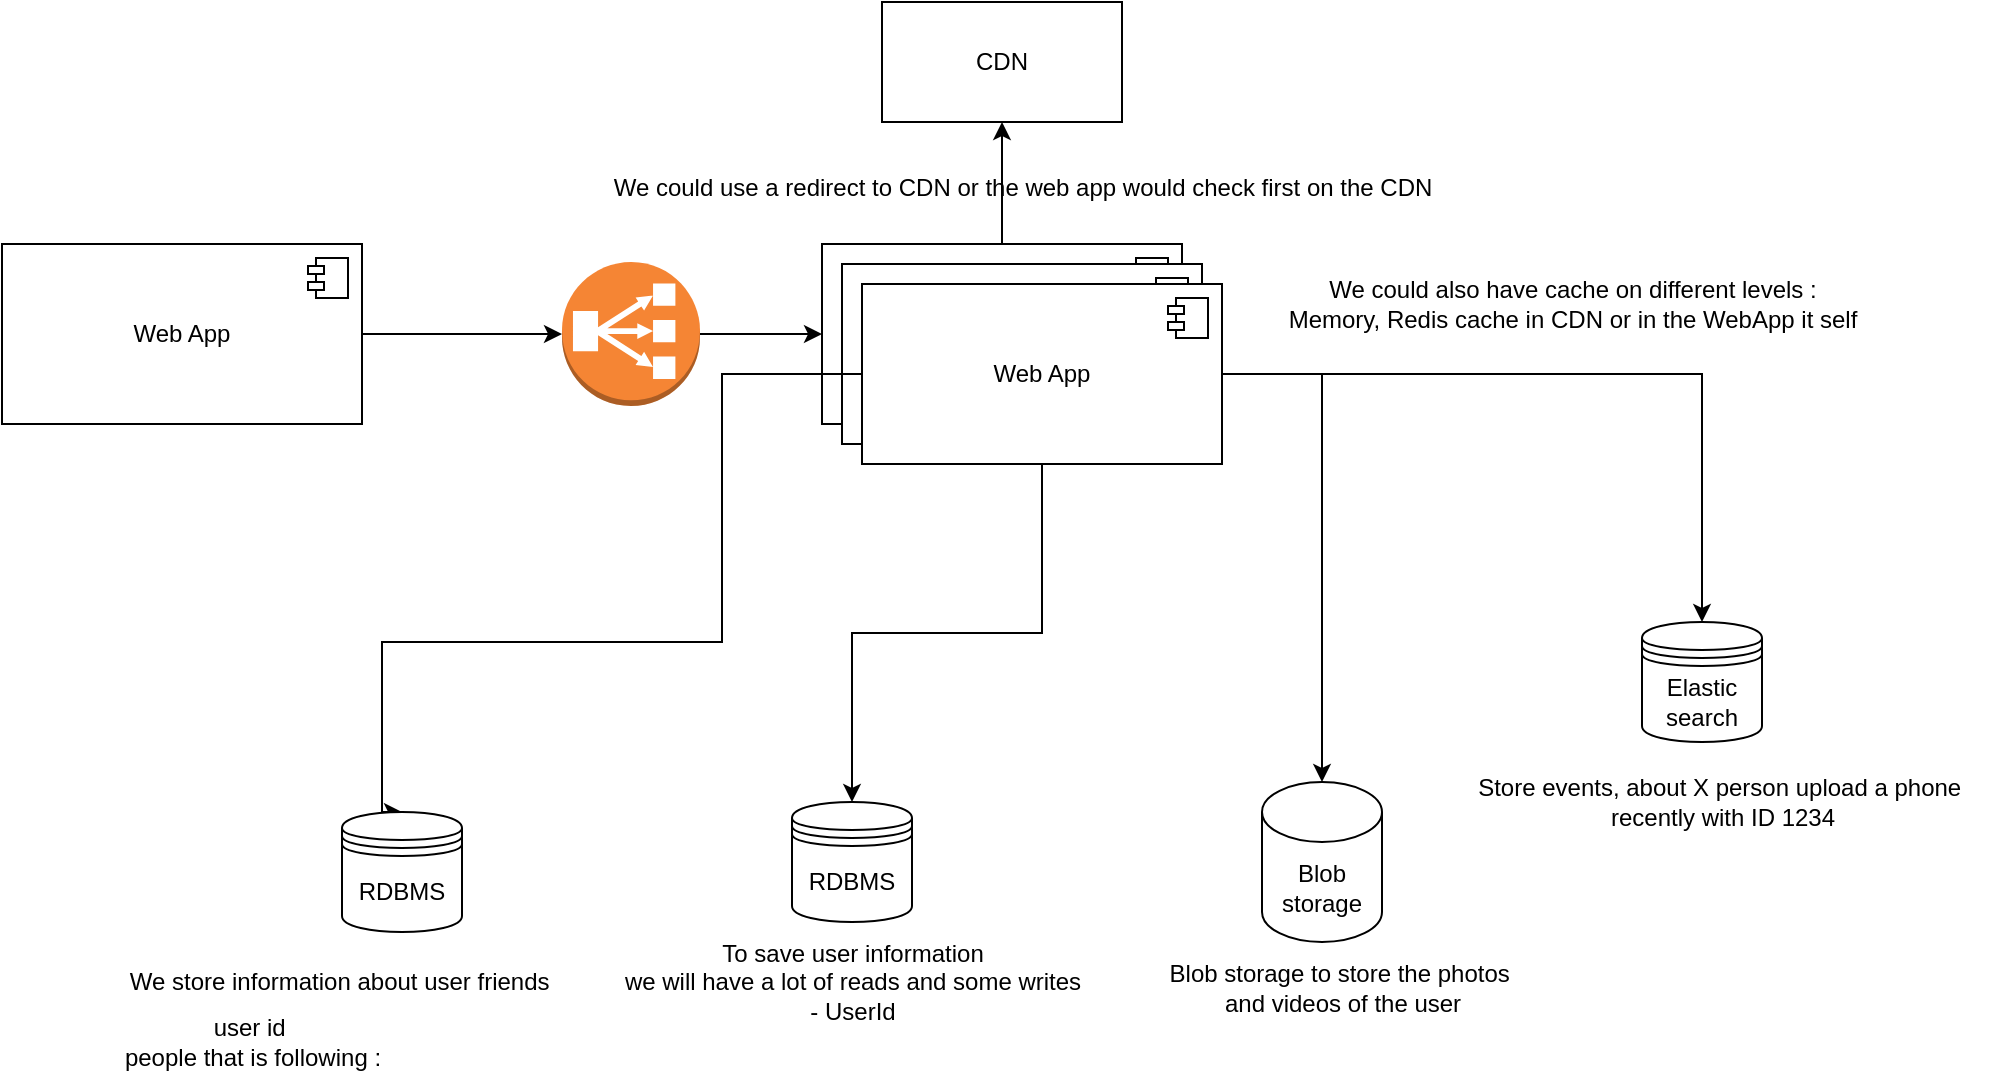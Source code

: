 <mxfile version="24.5.2" type="github">
  <diagram name="Page-1" id="5f0bae14-7c28-e335-631c-24af17079c00">
    <mxGraphModel dx="1434" dy="1588" grid="1" gridSize="10" guides="1" tooltips="1" connect="1" arrows="1" fold="1" page="1" pageScale="1" pageWidth="1100" pageHeight="850" background="none" math="0" shadow="0">
      <root>
        <mxCell id="0" />
        <mxCell id="1" parent="0" />
        <mxCell id="MkM6GHYV5-4amN7yCKQ7-11" value="Blob storage" style="shape=cylinder3;whiteSpace=wrap;html=1;boundedLbl=1;backgroundOutline=1;size=15;" vertex="1" parent="1">
          <mxGeometry x="760" y="-440" width="60" height="80" as="geometry" />
        </mxCell>
        <mxCell id="MkM6GHYV5-4amN7yCKQ7-12" value="RDBMS" style="shape=datastore;whiteSpace=wrap;html=1;" vertex="1" parent="1">
          <mxGeometry x="525" y="-430" width="60" height="60" as="geometry" />
        </mxCell>
        <mxCell id="MkM6GHYV5-4amN7yCKQ7-14" value="To save user information&lt;br&gt;we will have a lot of reads and some writes&lt;br&gt;&lt;div&gt;- UserId&lt;/div&gt;" style="text;html=1;align=center;verticalAlign=middle;resizable=0;points=[];autosize=1;strokeColor=none;fillColor=none;" vertex="1" parent="1">
          <mxGeometry x="430" y="-370" width="250" height="60" as="geometry" />
        </mxCell>
        <mxCell id="MkM6GHYV5-4amN7yCKQ7-15" value="Blob storage to store the photos&amp;nbsp;&lt;div&gt;and videos of the user&lt;/div&gt;" style="text;html=1;align=center;verticalAlign=middle;resizable=0;points=[];autosize=1;strokeColor=none;fillColor=none;" vertex="1" parent="1">
          <mxGeometry x="700" y="-357" width="200" height="40" as="geometry" />
        </mxCell>
        <mxCell id="MkM6GHYV5-4amN7yCKQ7-22" value="" style="edgeStyle=orthogonalEdgeStyle;rounded=0;orthogonalLoop=1;jettySize=auto;html=1;" edge="1" parent="1" source="MkM6GHYV5-4amN7yCKQ7-16" target="MkM6GHYV5-4amN7yCKQ7-20">
          <mxGeometry relative="1" as="geometry" />
        </mxCell>
        <mxCell id="MkM6GHYV5-4amN7yCKQ7-16" value="" style="outlineConnect=0;dashed=0;verticalLabelPosition=bottom;verticalAlign=top;align=center;html=1;shape=mxgraph.aws3.classic_load_balancer;fillColor=#F58534;gradientColor=none;" vertex="1" parent="1">
          <mxGeometry x="410" y="-700" width="69" height="72" as="geometry" />
        </mxCell>
        <mxCell id="MkM6GHYV5-4amN7yCKQ7-19" value="" style="edgeStyle=orthogonalEdgeStyle;rounded=0;orthogonalLoop=1;jettySize=auto;html=1;" edge="1" parent="1" source="MkM6GHYV5-4amN7yCKQ7-17" target="MkM6GHYV5-4amN7yCKQ7-16">
          <mxGeometry relative="1" as="geometry" />
        </mxCell>
        <mxCell id="MkM6GHYV5-4amN7yCKQ7-17" value="Web App" style="html=1;dropTarget=0;whiteSpace=wrap;" vertex="1" parent="1">
          <mxGeometry x="130" y="-709" width="180" height="90" as="geometry" />
        </mxCell>
        <mxCell id="MkM6GHYV5-4amN7yCKQ7-18" value="" style="shape=module;jettyWidth=8;jettyHeight=4;" vertex="1" parent="MkM6GHYV5-4amN7yCKQ7-17">
          <mxGeometry x="1" width="20" height="20" relative="1" as="geometry">
            <mxPoint x="-27" y="7" as="offset" />
          </mxGeometry>
        </mxCell>
        <mxCell id="MkM6GHYV5-4amN7yCKQ7-39" value="" style="edgeStyle=orthogonalEdgeStyle;rounded=0;orthogonalLoop=1;jettySize=auto;html=1;" edge="1" parent="1" source="MkM6GHYV5-4amN7yCKQ7-20" target="MkM6GHYV5-4amN7yCKQ7-38">
          <mxGeometry relative="1" as="geometry" />
        </mxCell>
        <mxCell id="MkM6GHYV5-4amN7yCKQ7-20" value="Web App" style="html=1;dropTarget=0;whiteSpace=wrap;" vertex="1" parent="1">
          <mxGeometry x="540" y="-709" width="180" height="90" as="geometry" />
        </mxCell>
        <mxCell id="MkM6GHYV5-4amN7yCKQ7-21" value="" style="shape=module;jettyWidth=8;jettyHeight=4;" vertex="1" parent="MkM6GHYV5-4amN7yCKQ7-20">
          <mxGeometry x="1" width="20" height="20" relative="1" as="geometry">
            <mxPoint x="-27" y="7" as="offset" />
          </mxGeometry>
        </mxCell>
        <mxCell id="MkM6GHYV5-4amN7yCKQ7-23" value="Web App" style="html=1;dropTarget=0;whiteSpace=wrap;" vertex="1" parent="1">
          <mxGeometry x="550" y="-699" width="180" height="90" as="geometry" />
        </mxCell>
        <mxCell id="MkM6GHYV5-4amN7yCKQ7-24" value="" style="shape=module;jettyWidth=8;jettyHeight=4;" vertex="1" parent="MkM6GHYV5-4amN7yCKQ7-23">
          <mxGeometry x="1" width="20" height="20" relative="1" as="geometry">
            <mxPoint x="-27" y="7" as="offset" />
          </mxGeometry>
        </mxCell>
        <mxCell id="MkM6GHYV5-4amN7yCKQ7-34" value="" style="edgeStyle=orthogonalEdgeStyle;rounded=0;orthogonalLoop=1;jettySize=auto;html=1;entryX=0.5;entryY=0;entryDx=0;entryDy=0;entryPerimeter=0;" edge="1" parent="1" source="MkM6GHYV5-4amN7yCKQ7-25" target="MkM6GHYV5-4amN7yCKQ7-11">
          <mxGeometry relative="1" as="geometry">
            <mxPoint x="650" y="-519" as="targetPoint" />
          </mxGeometry>
        </mxCell>
        <mxCell id="MkM6GHYV5-4amN7yCKQ7-37" value="" style="edgeStyle=orthogonalEdgeStyle;rounded=0;orthogonalLoop=1;jettySize=auto;html=1;entryX=0.5;entryY=0;entryDx=0;entryDy=0;" edge="1" parent="1" source="MkM6GHYV5-4amN7yCKQ7-25" target="MkM6GHYV5-4amN7yCKQ7-12">
          <mxGeometry relative="1" as="geometry">
            <mxPoint x="650" y="-519" as="targetPoint" />
          </mxGeometry>
        </mxCell>
        <mxCell id="MkM6GHYV5-4amN7yCKQ7-46" style="edgeStyle=orthogonalEdgeStyle;rounded=0;orthogonalLoop=1;jettySize=auto;html=1;entryX=0.5;entryY=0;entryDx=0;entryDy=0;" edge="1" parent="1" source="MkM6GHYV5-4amN7yCKQ7-25" target="MkM6GHYV5-4amN7yCKQ7-45">
          <mxGeometry relative="1" as="geometry" />
        </mxCell>
        <mxCell id="MkM6GHYV5-4amN7yCKQ7-25" value="Web App" style="html=1;dropTarget=0;whiteSpace=wrap;" vertex="1" parent="1">
          <mxGeometry x="560" y="-689" width="180" height="90" as="geometry" />
        </mxCell>
        <mxCell id="MkM6GHYV5-4amN7yCKQ7-26" value="" style="shape=module;jettyWidth=8;jettyHeight=4;" vertex="1" parent="MkM6GHYV5-4amN7yCKQ7-25">
          <mxGeometry x="1" width="20" height="20" relative="1" as="geometry">
            <mxPoint x="-27" y="7" as="offset" />
          </mxGeometry>
        </mxCell>
        <mxCell id="MkM6GHYV5-4amN7yCKQ7-38" value="CDN" style="rounded=0;whiteSpace=wrap;html=1;" vertex="1" parent="1">
          <mxGeometry x="570" y="-830" width="120" height="60" as="geometry" />
        </mxCell>
        <mxCell id="MkM6GHYV5-4amN7yCKQ7-40" value="We could use a redirect to CDN or the web app would check first on the CDN" style="text;html=1;align=center;verticalAlign=middle;resizable=0;points=[];autosize=1;strokeColor=none;fillColor=none;" vertex="1" parent="1">
          <mxGeometry x="425" y="-752" width="430" height="30" as="geometry" />
        </mxCell>
        <mxCell id="MkM6GHYV5-4amN7yCKQ7-41" value="We could also have cache on different levels :&lt;div&gt;Memory, Redis cache in CDN or in the WebApp it self&lt;/div&gt;" style="text;html=1;align=center;verticalAlign=middle;resizable=0;points=[];autosize=1;strokeColor=none;fillColor=none;" vertex="1" parent="1">
          <mxGeometry x="760" y="-699" width="310" height="40" as="geometry" />
        </mxCell>
        <mxCell id="MkM6GHYV5-4amN7yCKQ7-43" style="edgeStyle=orthogonalEdgeStyle;rounded=0;orthogonalLoop=1;jettySize=auto;html=1;entryX=0.5;entryY=0;entryDx=0;entryDy=0;" edge="1" parent="1" source="MkM6GHYV5-4amN7yCKQ7-25" target="MkM6GHYV5-4amN7yCKQ7-49">
          <mxGeometry relative="1" as="geometry">
            <mxPoint x="320" y="-410" as="targetPoint" />
            <Array as="points">
              <mxPoint x="490" y="-644" />
              <mxPoint x="490" y="-510" />
              <mxPoint x="320" y="-510" />
            </Array>
          </mxGeometry>
        </mxCell>
        <mxCell id="MkM6GHYV5-4amN7yCKQ7-44" value="We store information about user friends&amp;nbsp;" style="text;html=1;align=center;verticalAlign=middle;resizable=0;points=[];autosize=1;strokeColor=none;fillColor=none;" vertex="1" parent="1">
          <mxGeometry x="180" y="-355" width="240" height="30" as="geometry" />
        </mxCell>
        <mxCell id="MkM6GHYV5-4amN7yCKQ7-45" value="Elastic search" style="shape=datastore;whiteSpace=wrap;html=1;" vertex="1" parent="1">
          <mxGeometry x="950" y="-520" width="60" height="60" as="geometry" />
        </mxCell>
        <mxCell id="MkM6GHYV5-4amN7yCKQ7-47" value="Store events, about X person upload a phone&amp;nbsp;&lt;br&gt;recently with ID 1234" style="text;html=1;align=center;verticalAlign=middle;resizable=0;points=[];autosize=1;strokeColor=none;fillColor=none;" vertex="1" parent="1">
          <mxGeometry x="855" y="-450" width="270" height="40" as="geometry" />
        </mxCell>
        <mxCell id="MkM6GHYV5-4amN7yCKQ7-48" value="user id&amp;nbsp;&lt;br&gt;people that is following :" style="text;html=1;align=center;verticalAlign=middle;resizable=0;points=[];autosize=1;strokeColor=none;fillColor=none;" vertex="1" parent="1">
          <mxGeometry x="180" y="-330" width="150" height="40" as="geometry" />
        </mxCell>
        <mxCell id="MkM6GHYV5-4amN7yCKQ7-49" value="RDBMS" style="shape=datastore;whiteSpace=wrap;html=1;" vertex="1" parent="1">
          <mxGeometry x="300" y="-425" width="60" height="60" as="geometry" />
        </mxCell>
      </root>
    </mxGraphModel>
  </diagram>
</mxfile>

